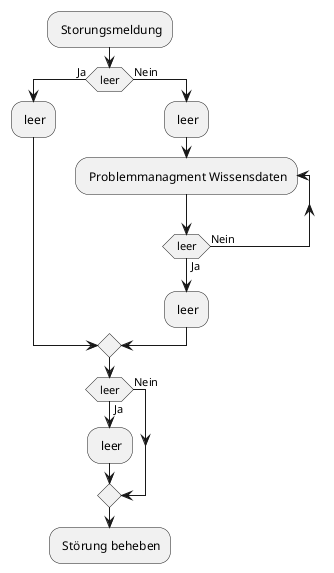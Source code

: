 @startuml name "Zusammenhänge zwischen Störung, Problem und Fehler beim Service Support"
: Storungsmeldung;
if (leer) then (Ja)
: leer;
else (Nein)
: leer;
repeat : Problemmanagment Wissensdaten;
repeat while(leer) is (Nein) not (Ja)
: leer;
endif
if (leer) then (Ja)
: leer;
else (Nein)
endif
: Störung beheben;
@enduml